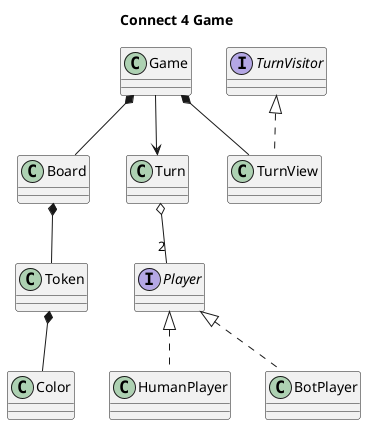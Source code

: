 @startuml
skinparam classAttributeIconSize 0
title Connect 4 Game
class Game
interface Player
class HumanPlayer implements Player
class BotPlayer implements Player
class Board
class Token
class Turn
class TurnView implements TurnVisitor
interface TurnVisitor
class Color

Turn o-- "2" Player
Game *-- Board
Game *-- TurnView
Token *-- Color
Board *-- Token
Game --> Turn

@enduml